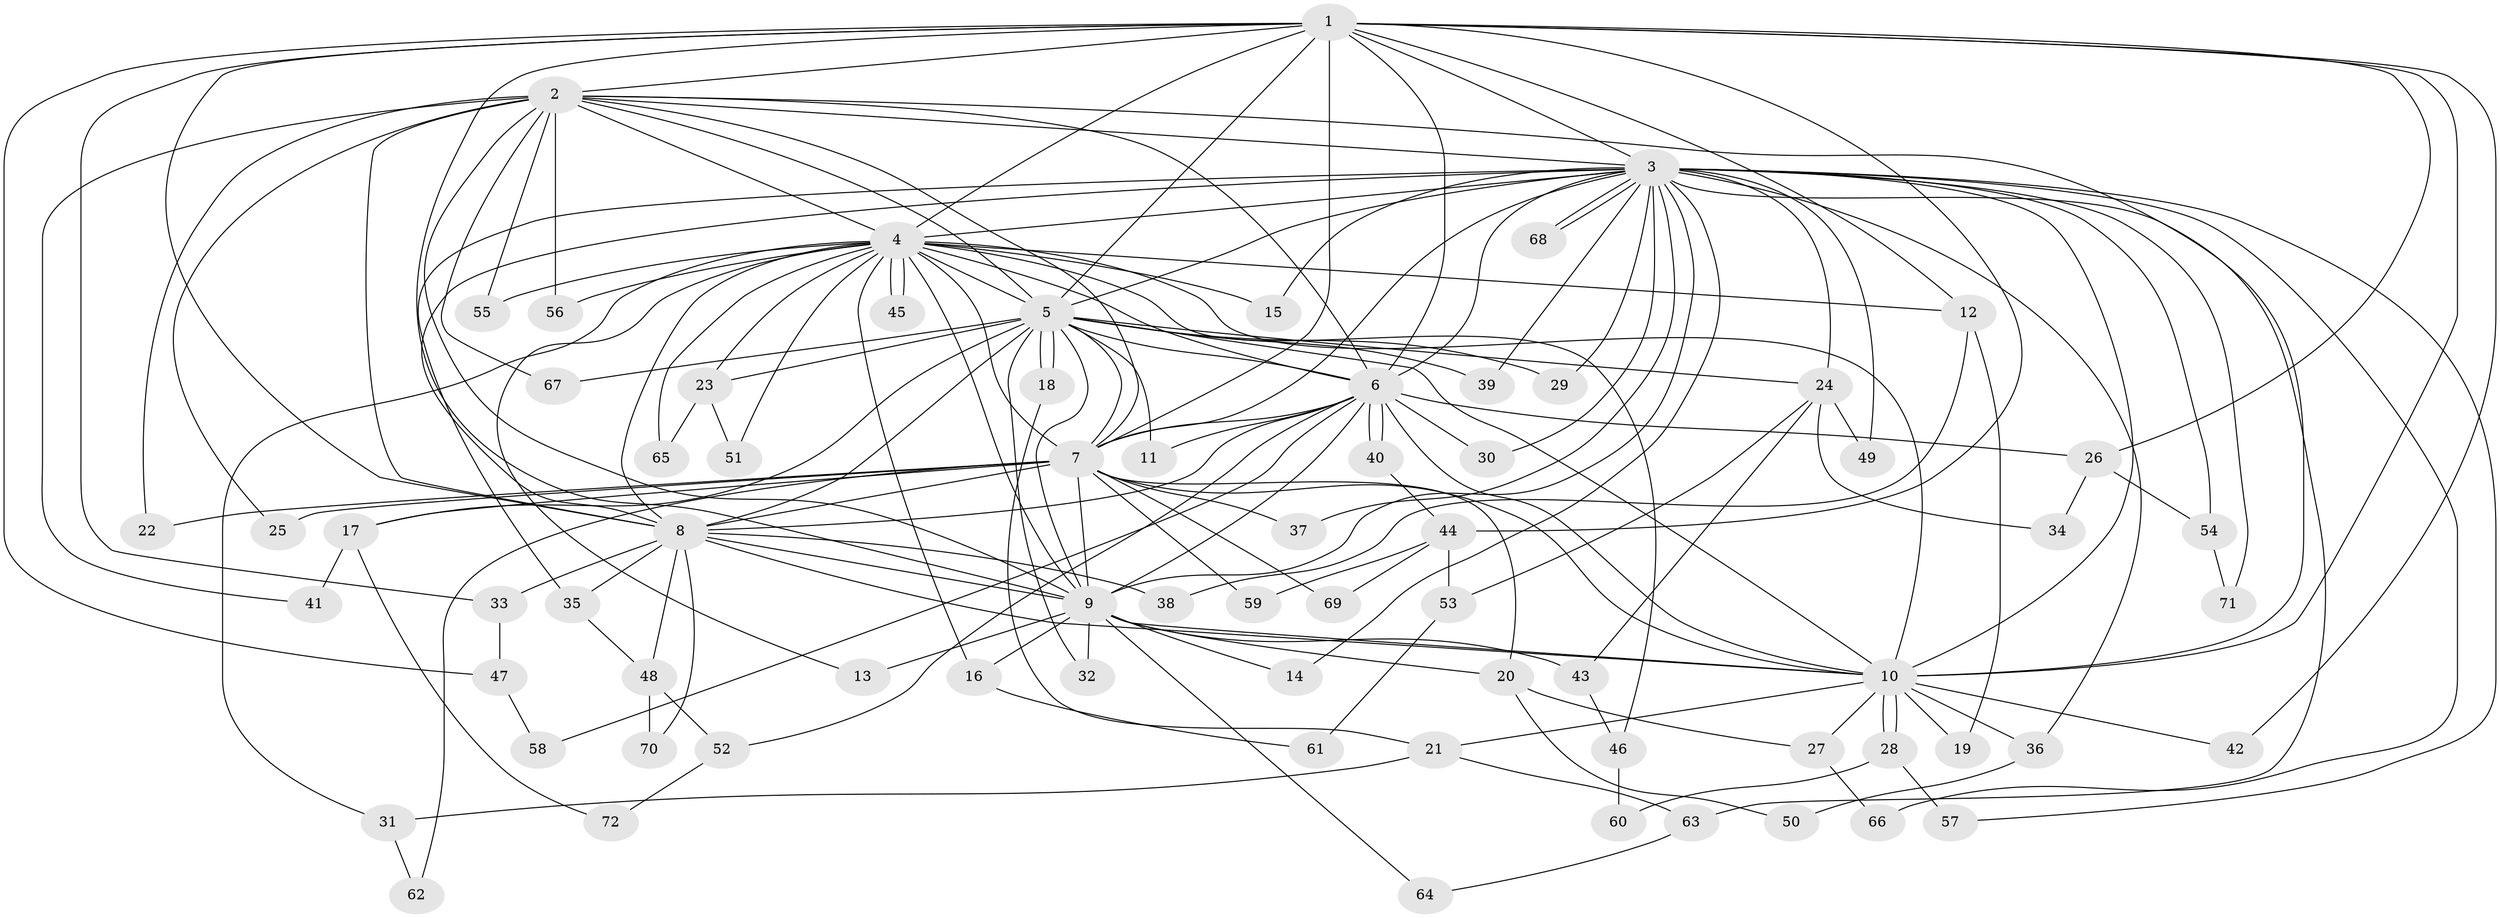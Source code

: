 // Generated by graph-tools (version 1.1) at 2025/34/03/09/25 02:34:47]
// undirected, 72 vertices, 169 edges
graph export_dot {
graph [start="1"]
  node [color=gray90,style=filled];
  1;
  2;
  3;
  4;
  5;
  6;
  7;
  8;
  9;
  10;
  11;
  12;
  13;
  14;
  15;
  16;
  17;
  18;
  19;
  20;
  21;
  22;
  23;
  24;
  25;
  26;
  27;
  28;
  29;
  30;
  31;
  32;
  33;
  34;
  35;
  36;
  37;
  38;
  39;
  40;
  41;
  42;
  43;
  44;
  45;
  46;
  47;
  48;
  49;
  50;
  51;
  52;
  53;
  54;
  55;
  56;
  57;
  58;
  59;
  60;
  61;
  62;
  63;
  64;
  65;
  66;
  67;
  68;
  69;
  70;
  71;
  72;
  1 -- 2;
  1 -- 3;
  1 -- 4;
  1 -- 5;
  1 -- 6;
  1 -- 7;
  1 -- 8;
  1 -- 9;
  1 -- 10;
  1 -- 12;
  1 -- 26;
  1 -- 33;
  1 -- 42;
  1 -- 44;
  1 -- 47;
  2 -- 3;
  2 -- 4;
  2 -- 5;
  2 -- 6;
  2 -- 7;
  2 -- 8;
  2 -- 9;
  2 -- 10;
  2 -- 22;
  2 -- 25;
  2 -- 41;
  2 -- 55;
  2 -- 56;
  2 -- 67;
  3 -- 4;
  3 -- 5;
  3 -- 6;
  3 -- 7;
  3 -- 8;
  3 -- 9;
  3 -- 10;
  3 -- 14;
  3 -- 15;
  3 -- 24;
  3 -- 29;
  3 -- 30;
  3 -- 35;
  3 -- 36;
  3 -- 37;
  3 -- 39;
  3 -- 49;
  3 -- 54;
  3 -- 57;
  3 -- 63;
  3 -- 66;
  3 -- 68;
  3 -- 68;
  3 -- 71;
  4 -- 5;
  4 -- 6;
  4 -- 7;
  4 -- 8;
  4 -- 9;
  4 -- 10;
  4 -- 12;
  4 -- 13;
  4 -- 15;
  4 -- 16;
  4 -- 23;
  4 -- 31;
  4 -- 45;
  4 -- 45;
  4 -- 46;
  4 -- 51;
  4 -- 55;
  4 -- 56;
  4 -- 65;
  5 -- 6;
  5 -- 7;
  5 -- 8;
  5 -- 9;
  5 -- 10;
  5 -- 11;
  5 -- 17;
  5 -- 18;
  5 -- 18;
  5 -- 23;
  5 -- 24;
  5 -- 29;
  5 -- 32;
  5 -- 39;
  5 -- 67;
  6 -- 7;
  6 -- 8;
  6 -- 9;
  6 -- 10;
  6 -- 11;
  6 -- 26;
  6 -- 30;
  6 -- 40;
  6 -- 40;
  6 -- 52;
  6 -- 58;
  7 -- 8;
  7 -- 9;
  7 -- 10;
  7 -- 17;
  7 -- 20;
  7 -- 22;
  7 -- 25;
  7 -- 37;
  7 -- 59;
  7 -- 62;
  7 -- 69;
  8 -- 9;
  8 -- 10;
  8 -- 33;
  8 -- 35;
  8 -- 38;
  8 -- 48;
  8 -- 70;
  9 -- 10;
  9 -- 13;
  9 -- 14;
  9 -- 16;
  9 -- 20;
  9 -- 32;
  9 -- 43;
  9 -- 64;
  10 -- 19;
  10 -- 21;
  10 -- 27;
  10 -- 28;
  10 -- 28;
  10 -- 36;
  10 -- 42;
  12 -- 19;
  12 -- 38;
  16 -- 61;
  17 -- 41;
  17 -- 72;
  18 -- 21;
  20 -- 27;
  20 -- 50;
  21 -- 31;
  21 -- 63;
  23 -- 51;
  23 -- 65;
  24 -- 34;
  24 -- 43;
  24 -- 49;
  24 -- 53;
  26 -- 34;
  26 -- 54;
  27 -- 66;
  28 -- 57;
  28 -- 60;
  31 -- 62;
  33 -- 47;
  35 -- 48;
  36 -- 50;
  40 -- 44;
  43 -- 46;
  44 -- 53;
  44 -- 59;
  44 -- 69;
  46 -- 60;
  47 -- 58;
  48 -- 52;
  48 -- 70;
  52 -- 72;
  53 -- 61;
  54 -- 71;
  63 -- 64;
}
